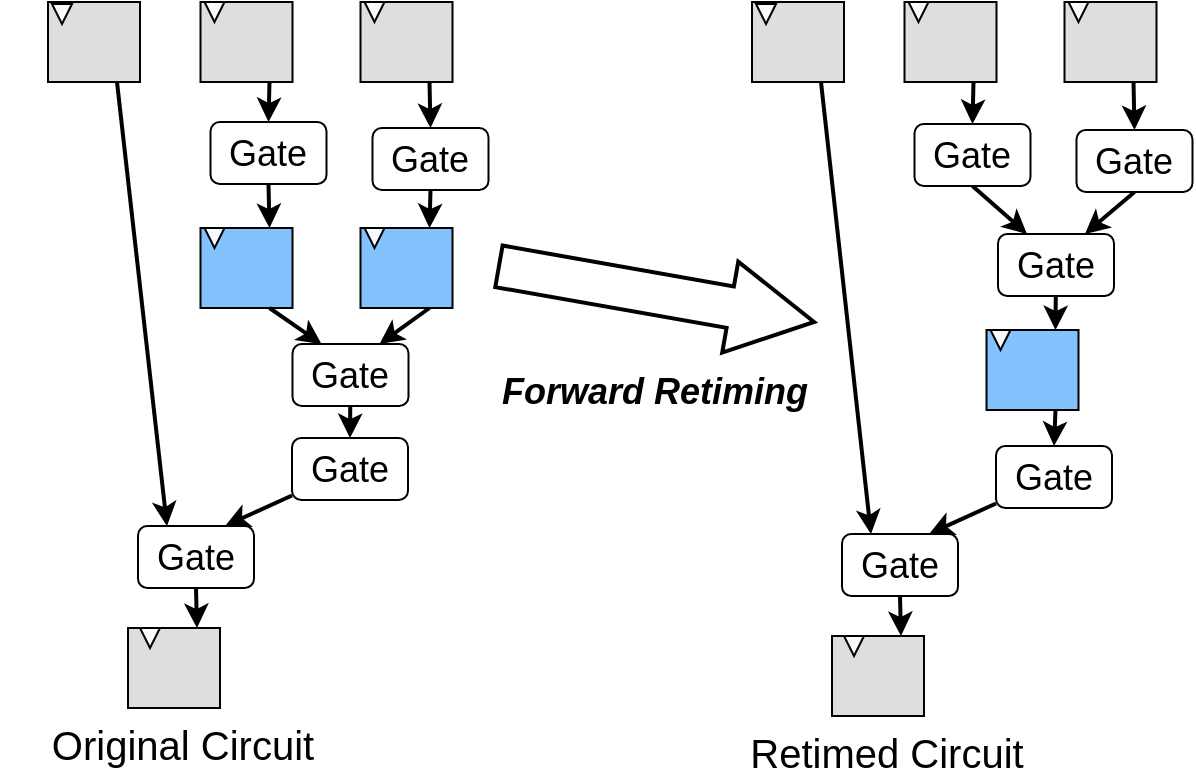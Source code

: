 <mxfile version="28.1.2">
  <diagram name="第 1 页" id="etHUp1x-Wb2BwibgCC2L">
    <mxGraphModel dx="1240" dy="813" grid="1" gridSize="10" guides="1" tooltips="1" connect="1" arrows="1" fold="1" page="1" pageScale="1" pageWidth="600" pageHeight="400" math="0" shadow="0">
      <root>
        <mxCell id="0" />
        <mxCell id="1" parent="0" />
        <mxCell id="F3seQY0APc_oTYDWwXX8-1" value="" style="shape=singleArrow;whiteSpace=wrap;html=1;arrowWidth=0.457;arrowSize=0.266;rotation=10;strokeWidth=2;" vertex="1" parent="1">
          <mxGeometry x="251.25" y="129" width="160" height="46.12" as="geometry" />
        </mxCell>
        <mxCell id="F3seQY0APc_oTYDWwXX8-2" style="rounded=0;orthogonalLoop=1;jettySize=auto;html=1;exitX=1;exitY=0.25;exitDx=0;exitDy=0;entryX=0.75;entryY=0;entryDx=0;entryDy=0;strokeWidth=2;" edge="1" parent="1" source="F3seQY0APc_oTYDWwXX8-3" target="F3seQY0APc_oTYDWwXX8-72">
          <mxGeometry relative="1" as="geometry">
            <mxPoint x="178.857" y="174.393" as="targetPoint" />
          </mxGeometry>
        </mxCell>
        <mxCell id="F3seQY0APc_oTYDWwXX8-3" value="" style="rounded=0;whiteSpace=wrap;html=1;fillColor=light-dark(#83c2fd, #121212);container=0;rotation=90;" vertex="1" parent="1">
          <mxGeometry x="186.25" y="116" width="40" height="46" as="geometry" />
        </mxCell>
        <mxCell id="F3seQY0APc_oTYDWwXX8-4" value="" style="triangle;whiteSpace=wrap;html=1;strokeWidth=1;fillColor=light-dark(#f9fafb, #1d293b);strokeColor=#000000;fontFamily=Times New Roman;container=0;rotation=90;" vertex="1" parent="1">
          <mxGeometry x="185.25" y="119" width="10" height="10" as="geometry" />
        </mxCell>
        <mxCell id="F3seQY0APc_oTYDWwXX8-5" value="" style="rounded=0;whiteSpace=wrap;html=1;fillColor=light-dark(#83c2fd, #121212);container=0;rotation=90;" vertex="1" parent="1">
          <mxGeometry x="106.25" y="116" width="40" height="46" as="geometry" />
        </mxCell>
        <mxCell id="F3seQY0APc_oTYDWwXX8-6" value="" style="triangle;whiteSpace=wrap;html=1;strokeWidth=1;fillColor=light-dark(#f9fafb, #1d293b);strokeColor=#000000;fontFamily=Times New Roman;container=0;rotation=90;" vertex="1" parent="1">
          <mxGeometry x="105.25" y="119" width="10" height="10" as="geometry" />
        </mxCell>
        <mxCell id="F3seQY0APc_oTYDWwXX8-7" value="" style="rounded=0;whiteSpace=wrap;html=1;fillColor=light-dark(#dcdee0, #121212);container=0;rotation=90;" vertex="1" parent="1">
          <mxGeometry x="30" y="3" width="40" height="46" as="geometry" />
        </mxCell>
        <mxCell id="F3seQY0APc_oTYDWwXX8-8" value="" style="triangle;whiteSpace=wrap;html=1;strokeWidth=1;fillColor=light-dark(#f9fafb, #1d293b);strokeColor=#000000;fontFamily=Times New Roman;container=0;rotation=90;" vertex="1" parent="1">
          <mxGeometry x="29" y="7" width="10" height="10" as="geometry" />
        </mxCell>
        <mxCell id="F3seQY0APc_oTYDWwXX8-11" style="rounded=0;orthogonalLoop=1;jettySize=auto;html=1;exitX=1;exitY=0.25;exitDx=0;exitDy=0;entryX=0.25;entryY=0;entryDx=0;entryDy=0;strokeWidth=2;" edge="1" parent="1" source="F3seQY0APc_oTYDWwXX8-5" target="F3seQY0APc_oTYDWwXX8-72">
          <mxGeometry relative="1" as="geometry">
            <mxPoint x="162.58" y="171.11" as="targetPoint" />
          </mxGeometry>
        </mxCell>
        <mxCell id="F3seQY0APc_oTYDWwXX8-12" style="edgeStyle=orthogonalEdgeStyle;rounded=0;orthogonalLoop=1;jettySize=auto;html=1;entryX=0;entryY=0.25;entryDx=0;entryDy=0;strokeWidth=2;exitX=0.5;exitY=1;exitDx=0;exitDy=0;" edge="1" parent="1" source="F3seQY0APc_oTYDWwXX8-75" target="F3seQY0APc_oTYDWwXX8-16">
          <mxGeometry relative="1" as="geometry">
            <mxPoint x="102" y="322" as="targetPoint" />
            <mxPoint x="102" y="292" as="sourcePoint" />
          </mxGeometry>
        </mxCell>
        <mxCell id="F3seQY0APc_oTYDWwXX8-14" style="rounded=0;orthogonalLoop=1;jettySize=auto;html=1;exitX=1;exitY=0.25;exitDx=0;exitDy=0;entryX=0.25;entryY=0;entryDx=0;entryDy=0;strokeWidth=2;" edge="1" parent="1" source="F3seQY0APc_oTYDWwXX8-7" target="F3seQY0APc_oTYDWwXX8-75">
          <mxGeometry relative="1" as="geometry">
            <mxPoint x="89.393" y="229.393" as="targetPoint" />
          </mxGeometry>
        </mxCell>
        <mxCell id="F3seQY0APc_oTYDWwXX8-16" value="" style="rounded=0;whiteSpace=wrap;html=1;fillColor=light-dark(#dcdee0, #121212);container=0;rotation=90;" vertex="1" parent="1">
          <mxGeometry x="70" y="316" width="40" height="46" as="geometry" />
        </mxCell>
        <mxCell id="F3seQY0APc_oTYDWwXX8-17" value="" style="triangle;whiteSpace=wrap;html=1;strokeWidth=1;fillColor=light-dark(#f9fafb, #1d293b);strokeColor=#000000;fontFamily=Times New Roman;container=0;rotation=90;" vertex="1" parent="1">
          <mxGeometry x="73" y="319" width="10" height="10" as="geometry" />
        </mxCell>
        <mxCell id="F3seQY0APc_oTYDWwXX8-41" value="&lt;font style=&quot;font-size: 18px;&quot; face=&quot;Helvetica&quot;&gt;&lt;b style=&quot;&quot;&gt;&lt;i&gt;Forward Retiming&lt;/i&gt;&lt;/b&gt;&lt;/font&gt;" style="text;html=1;align=center;verticalAlign=middle;whiteSpace=wrap;rounded=0;" vertex="1" parent="1">
          <mxGeometry x="239" y="186" width="183" height="30" as="geometry" />
        </mxCell>
        <mxCell id="F3seQY0APc_oTYDWwXX8-42" value="&lt;font style=&quot;font-size: 20px;&quot; face=&quot;Helvetica&quot;&gt;Original Circuit&lt;/font&gt;" style="text;html=1;align=center;verticalAlign=middle;whiteSpace=wrap;rounded=0;" vertex="1" parent="1">
          <mxGeometry x="3" y="362" width="183" height="30" as="geometry" />
        </mxCell>
        <mxCell id="F3seQY0APc_oTYDWwXX8-52" style="rounded=0;orthogonalLoop=1;jettySize=auto;html=1;exitX=1;exitY=0.25;exitDx=0;exitDy=0;entryX=0.5;entryY=0;entryDx=0;entryDy=0;strokeWidth=2;" edge="1" parent="1" source="F3seQY0APc_oTYDWwXX8-53" target="F3seQY0APc_oTYDWwXX8-70">
          <mxGeometry relative="1" as="geometry">
            <mxPoint x="140.857" y="70.393" as="targetPoint" />
          </mxGeometry>
        </mxCell>
        <mxCell id="F3seQY0APc_oTYDWwXX8-53" value="" style="rounded=0;whiteSpace=wrap;html=1;fillColor=light-dark(#dcdee0, #121212);container=0;rotation=90;" vertex="1" parent="1">
          <mxGeometry x="106.25" y="3" width="40" height="46" as="geometry" />
        </mxCell>
        <mxCell id="F3seQY0APc_oTYDWwXX8-54" value="" style="triangle;whiteSpace=wrap;html=1;strokeWidth=1;fillColor=light-dark(#f9fafb, #1d293b);strokeColor=#000000;fontFamily=Times New Roman;container=0;rotation=90;" vertex="1" parent="1">
          <mxGeometry x="105.25" y="6" width="10" height="10" as="geometry" />
        </mxCell>
        <mxCell id="F3seQY0APc_oTYDWwXX8-66" style="rounded=0;orthogonalLoop=1;jettySize=auto;html=1;exitX=0.5;exitY=1;exitDx=0;exitDy=0;entryX=0;entryY=0.25;entryDx=0;entryDy=0;strokeWidth=2;" edge="1" parent="1" source="F3seQY0APc_oTYDWwXX8-70" target="F3seQY0APc_oTYDWwXX8-5">
          <mxGeometry relative="1" as="geometry">
            <mxPoint x="103.857" y="66.607" as="sourcePoint" />
          </mxGeometry>
        </mxCell>
        <mxCell id="F3seQY0APc_oTYDWwXX8-59" style="rounded=0;orthogonalLoop=1;jettySize=auto;html=1;exitX=1;exitY=0.25;exitDx=0;exitDy=0;entryX=0.5;entryY=0;entryDx=0;entryDy=0;strokeWidth=2;" edge="1" parent="1" source="F3seQY0APc_oTYDWwXX8-60" target="F3seQY0APc_oTYDWwXX8-69">
          <mxGeometry relative="1" as="geometry">
            <mxPoint x="215.75" y="69" as="targetPoint" />
          </mxGeometry>
        </mxCell>
        <mxCell id="F3seQY0APc_oTYDWwXX8-60" value="" style="rounded=0;whiteSpace=wrap;html=1;fillColor=light-dark(#dcdee0, #121212);container=0;rotation=90;" vertex="1" parent="1">
          <mxGeometry x="186.25" y="3" width="40" height="46" as="geometry" />
        </mxCell>
        <mxCell id="F3seQY0APc_oTYDWwXX8-61" value="" style="triangle;whiteSpace=wrap;html=1;strokeWidth=1;fillColor=light-dark(#f9fafb, #1d293b);strokeColor=#000000;fontFamily=Times New Roman;container=0;rotation=90;" vertex="1" parent="1">
          <mxGeometry x="185.25" y="6" width="10" height="10" as="geometry" />
        </mxCell>
        <mxCell id="F3seQY0APc_oTYDWwXX8-68" style="rounded=0;orthogonalLoop=1;jettySize=auto;html=1;entryX=0;entryY=0.25;entryDx=0;entryDy=0;strokeWidth=2;exitX=0.5;exitY=1;exitDx=0;exitDy=0;" edge="1" parent="1" source="F3seQY0APc_oTYDWwXX8-69" target="F3seQY0APc_oTYDWwXX8-3">
          <mxGeometry relative="1" as="geometry">
            <mxPoint x="229.25" y="88" as="sourcePoint" />
          </mxGeometry>
        </mxCell>
        <mxCell id="F3seQY0APc_oTYDWwXX8-69" value="&lt;font style=&quot;font-size: 18px;&quot;&gt;Gate&lt;/font&gt;" style="rounded=1;whiteSpace=wrap;html=1;" vertex="1" parent="1">
          <mxGeometry x="189.25" y="69" width="58" height="31" as="geometry" />
        </mxCell>
        <mxCell id="F3seQY0APc_oTYDWwXX8-70" value="&lt;font style=&quot;font-size: 18px;&quot;&gt;Gate&lt;/font&gt;" style="rounded=1;whiteSpace=wrap;html=1;" vertex="1" parent="1">
          <mxGeometry x="108.25" y="66" width="58" height="31" as="geometry" />
        </mxCell>
        <mxCell id="F3seQY0APc_oTYDWwXX8-74" style="rounded=0;orthogonalLoop=1;jettySize=auto;html=1;entryX=0.5;entryY=0;entryDx=0;entryDy=0;strokeWidth=2;" edge="1" parent="1" source="F3seQY0APc_oTYDWwXX8-72" target="F3seQY0APc_oTYDWwXX8-73">
          <mxGeometry relative="1" as="geometry" />
        </mxCell>
        <mxCell id="F3seQY0APc_oTYDWwXX8-72" value="&lt;font style=&quot;font-size: 18px;&quot;&gt;Gate&lt;/font&gt;" style="rounded=1;whiteSpace=wrap;html=1;" vertex="1" parent="1">
          <mxGeometry x="149.25" y="177" width="58" height="31" as="geometry" />
        </mxCell>
        <mxCell id="F3seQY0APc_oTYDWwXX8-76" style="rounded=0;orthogonalLoop=1;jettySize=auto;html=1;entryX=0.75;entryY=0;entryDx=0;entryDy=0;strokeWidth=2;" edge="1" parent="1" source="F3seQY0APc_oTYDWwXX8-73" target="F3seQY0APc_oTYDWwXX8-75">
          <mxGeometry relative="1" as="geometry" />
        </mxCell>
        <mxCell id="F3seQY0APc_oTYDWwXX8-73" value="&lt;font style=&quot;font-size: 18px;&quot;&gt;Gate&lt;/font&gt;" style="rounded=1;whiteSpace=wrap;html=1;" vertex="1" parent="1">
          <mxGeometry x="149" y="224" width="58" height="31" as="geometry" />
        </mxCell>
        <mxCell id="F3seQY0APc_oTYDWwXX8-75" value="&lt;font style=&quot;font-size: 18px;&quot;&gt;Gate&lt;/font&gt;" style="rounded=1;whiteSpace=wrap;html=1;" vertex="1" parent="1">
          <mxGeometry x="72" y="268" width="58" height="31" as="geometry" />
        </mxCell>
        <mxCell id="F3seQY0APc_oTYDWwXX8-78" style="rounded=0;orthogonalLoop=1;jettySize=auto;html=1;entryX=0.75;entryY=0;entryDx=0;entryDy=0;strokeWidth=2;exitX=0.5;exitY=1;exitDx=0;exitDy=0;" edge="1" parent="1" source="F3seQY0APc_oTYDWwXX8-99" target="F3seQY0APc_oTYDWwXX8-102">
          <mxGeometry relative="1" as="geometry">
            <mxPoint x="530.857" y="188.393" as="targetPoint" />
            <mxPoint x="570" y="154" as="sourcePoint" />
          </mxGeometry>
        </mxCell>
        <mxCell id="F3seQY0APc_oTYDWwXX8-83" value="" style="rounded=0;whiteSpace=wrap;html=1;fillColor=light-dark(#dcdee0, #121212);container=0;rotation=90;" vertex="1" parent="1">
          <mxGeometry x="382" y="3" width="40" height="46" as="geometry" />
        </mxCell>
        <mxCell id="F3seQY0APc_oTYDWwXX8-84" value="" style="triangle;whiteSpace=wrap;html=1;strokeWidth=1;fillColor=light-dark(#f9fafb, #1d293b);strokeColor=#000000;fontFamily=Times New Roman;container=0;rotation=90;" vertex="1" parent="1">
          <mxGeometry x="381" y="7" width="10" height="10" as="geometry" />
        </mxCell>
        <mxCell id="F3seQY0APc_oTYDWwXX8-85" style="rounded=0;orthogonalLoop=1;jettySize=auto;html=1;exitX=0.5;exitY=1;exitDx=0;exitDy=0;entryX=0.25;entryY=0;entryDx=0;entryDy=0;strokeWidth=2;" edge="1" parent="1" source="F3seQY0APc_oTYDWwXX8-100" target="F3seQY0APc_oTYDWwXX8-102">
          <mxGeometry relative="1" as="geometry">
            <mxPoint x="514.58" y="185.11" as="targetPoint" />
            <mxPoint x="489.75" y="154" as="sourcePoint" />
          </mxGeometry>
        </mxCell>
        <mxCell id="F3seQY0APc_oTYDWwXX8-86" style="edgeStyle=orthogonalEdgeStyle;rounded=0;orthogonalLoop=1;jettySize=auto;html=1;entryX=0;entryY=0.25;entryDx=0;entryDy=0;strokeWidth=2;exitX=0.5;exitY=1;exitDx=0;exitDy=0;" edge="1" parent="1" source="F3seQY0APc_oTYDWwXX8-105" target="F3seQY0APc_oTYDWwXX8-88">
          <mxGeometry relative="1" as="geometry">
            <mxPoint x="454" y="326" as="targetPoint" />
            <mxPoint x="454" y="296" as="sourcePoint" />
          </mxGeometry>
        </mxCell>
        <mxCell id="F3seQY0APc_oTYDWwXX8-87" style="rounded=0;orthogonalLoop=1;jettySize=auto;html=1;exitX=1;exitY=0.25;exitDx=0;exitDy=0;entryX=0.25;entryY=0;entryDx=0;entryDy=0;strokeWidth=2;" edge="1" parent="1" source="F3seQY0APc_oTYDWwXX8-83" target="F3seQY0APc_oTYDWwXX8-105">
          <mxGeometry relative="1" as="geometry">
            <mxPoint x="441.393" y="233.393" as="targetPoint" />
          </mxGeometry>
        </mxCell>
        <mxCell id="F3seQY0APc_oTYDWwXX8-88" value="" style="rounded=0;whiteSpace=wrap;html=1;fillColor=light-dark(#dcdee0, #121212);container=0;rotation=90;" vertex="1" parent="1">
          <mxGeometry x="422" y="320" width="40" height="46" as="geometry" />
        </mxCell>
        <mxCell id="F3seQY0APc_oTYDWwXX8-89" value="" style="triangle;whiteSpace=wrap;html=1;strokeWidth=1;fillColor=light-dark(#f9fafb, #1d293b);strokeColor=#000000;fontFamily=Times New Roman;container=0;rotation=90;" vertex="1" parent="1">
          <mxGeometry x="425" y="323" width="10" height="10" as="geometry" />
        </mxCell>
        <mxCell id="F3seQY0APc_oTYDWwXX8-90" value="&lt;span style=&quot;font-size: 20px;&quot;&gt;Retimed Circuit&lt;/span&gt;" style="text;html=1;align=center;verticalAlign=middle;whiteSpace=wrap;rounded=0;" vertex="1" parent="1">
          <mxGeometry x="355" y="366" width="183" height="30" as="geometry" />
        </mxCell>
        <mxCell id="F3seQY0APc_oTYDWwXX8-91" style="rounded=0;orthogonalLoop=1;jettySize=auto;html=1;exitX=1;exitY=0.25;exitDx=0;exitDy=0;entryX=0.5;entryY=0;entryDx=0;entryDy=0;strokeWidth=2;" edge="1" parent="1" source="F3seQY0APc_oTYDWwXX8-92" target="F3seQY0APc_oTYDWwXX8-100">
          <mxGeometry relative="1" as="geometry">
            <mxPoint x="492.857" y="71.393" as="targetPoint" />
          </mxGeometry>
        </mxCell>
        <mxCell id="F3seQY0APc_oTYDWwXX8-92" value="" style="rounded=0;whiteSpace=wrap;html=1;fillColor=light-dark(#dcdee0, #121212);container=0;rotation=90;" vertex="1" parent="1">
          <mxGeometry x="458.25" y="3" width="40" height="46" as="geometry" />
        </mxCell>
        <mxCell id="F3seQY0APc_oTYDWwXX8-93" value="" style="triangle;whiteSpace=wrap;html=1;strokeWidth=1;fillColor=light-dark(#f9fafb, #1d293b);strokeColor=#000000;fontFamily=Times New Roman;container=0;rotation=90;" vertex="1" parent="1">
          <mxGeometry x="457.25" y="6" width="10" height="10" as="geometry" />
        </mxCell>
        <mxCell id="F3seQY0APc_oTYDWwXX8-95" style="rounded=0;orthogonalLoop=1;jettySize=auto;html=1;exitX=1;exitY=0.25;exitDx=0;exitDy=0;entryX=0.5;entryY=0;entryDx=0;entryDy=0;strokeWidth=2;" edge="1" parent="1" source="F3seQY0APc_oTYDWwXX8-96" target="F3seQY0APc_oTYDWwXX8-99">
          <mxGeometry relative="1" as="geometry">
            <mxPoint x="567.75" y="70" as="targetPoint" />
          </mxGeometry>
        </mxCell>
        <mxCell id="F3seQY0APc_oTYDWwXX8-96" value="" style="rounded=0;whiteSpace=wrap;html=1;fillColor=light-dark(#dcdee0, #121212);container=0;rotation=90;" vertex="1" parent="1">
          <mxGeometry x="538.25" y="3" width="40" height="46" as="geometry" />
        </mxCell>
        <mxCell id="F3seQY0APc_oTYDWwXX8-97" value="" style="triangle;whiteSpace=wrap;html=1;strokeWidth=1;fillColor=light-dark(#f9fafb, #1d293b);strokeColor=#000000;fontFamily=Times New Roman;container=0;rotation=90;" vertex="1" parent="1">
          <mxGeometry x="537.25" y="6" width="10" height="10" as="geometry" />
        </mxCell>
        <mxCell id="F3seQY0APc_oTYDWwXX8-99" value="&lt;font style=&quot;font-size: 18px;&quot;&gt;Gate&lt;/font&gt;" style="rounded=1;whiteSpace=wrap;html=1;" vertex="1" parent="1">
          <mxGeometry x="541.25" y="70" width="58" height="31" as="geometry" />
        </mxCell>
        <mxCell id="F3seQY0APc_oTYDWwXX8-100" value="&lt;font style=&quot;font-size: 18px;&quot;&gt;Gate&lt;/font&gt;" style="rounded=1;whiteSpace=wrap;html=1;" vertex="1" parent="1">
          <mxGeometry x="460.25" y="67" width="58" height="31" as="geometry" />
        </mxCell>
        <mxCell id="F3seQY0APc_oTYDWwXX8-108" style="rounded=0;orthogonalLoop=1;jettySize=auto;html=1;entryX=0;entryY=0.25;entryDx=0;entryDy=0;strokeWidth=2;" edge="1" parent="1" source="F3seQY0APc_oTYDWwXX8-102" target="F3seQY0APc_oTYDWwXX8-106">
          <mxGeometry relative="1" as="geometry" />
        </mxCell>
        <mxCell id="F3seQY0APc_oTYDWwXX8-102" value="&lt;font style=&quot;font-size: 18px;&quot;&gt;Gate&lt;/font&gt;" style="rounded=1;whiteSpace=wrap;html=1;" vertex="1" parent="1">
          <mxGeometry x="502" y="122" width="58" height="31" as="geometry" />
        </mxCell>
        <mxCell id="F3seQY0APc_oTYDWwXX8-103" style="rounded=0;orthogonalLoop=1;jettySize=auto;html=1;entryX=0.75;entryY=0;entryDx=0;entryDy=0;strokeWidth=2;" edge="1" parent="1" source="F3seQY0APc_oTYDWwXX8-104" target="F3seQY0APc_oTYDWwXX8-105">
          <mxGeometry relative="1" as="geometry" />
        </mxCell>
        <mxCell id="F3seQY0APc_oTYDWwXX8-104" value="&lt;font style=&quot;font-size: 18px;&quot;&gt;Gate&lt;/font&gt;" style="rounded=1;whiteSpace=wrap;html=1;" vertex="1" parent="1">
          <mxGeometry x="501" y="228" width="58" height="31" as="geometry" />
        </mxCell>
        <mxCell id="F3seQY0APc_oTYDWwXX8-105" value="&lt;font style=&quot;font-size: 18px;&quot;&gt;Gate&lt;/font&gt;" style="rounded=1;whiteSpace=wrap;html=1;" vertex="1" parent="1">
          <mxGeometry x="424" y="272" width="58" height="31" as="geometry" />
        </mxCell>
        <mxCell id="F3seQY0APc_oTYDWwXX8-109" style="rounded=0;orthogonalLoop=1;jettySize=auto;html=1;exitX=1;exitY=0.25;exitDx=0;exitDy=0;entryX=0.5;entryY=0;entryDx=0;entryDy=0;strokeWidth=2;" edge="1" parent="1" source="F3seQY0APc_oTYDWwXX8-106" target="F3seQY0APc_oTYDWwXX8-104">
          <mxGeometry relative="1" as="geometry">
            <mxPoint x="535" y="226" as="targetPoint" />
          </mxGeometry>
        </mxCell>
        <mxCell id="F3seQY0APc_oTYDWwXX8-106" value="" style="rounded=0;whiteSpace=wrap;html=1;fillColor=light-dark(#83c2fd, #121212);container=0;rotation=90;" vertex="1" parent="1">
          <mxGeometry x="499.25" y="167" width="40" height="46" as="geometry" />
        </mxCell>
        <mxCell id="F3seQY0APc_oTYDWwXX8-107" value="" style="triangle;whiteSpace=wrap;html=1;strokeWidth=1;fillColor=light-dark(#f9fafb, #1d293b);strokeColor=#000000;fontFamily=Times New Roman;container=0;rotation=90;" vertex="1" parent="1">
          <mxGeometry x="498.25" y="170" width="10" height="10" as="geometry" />
        </mxCell>
      </root>
    </mxGraphModel>
  </diagram>
</mxfile>
